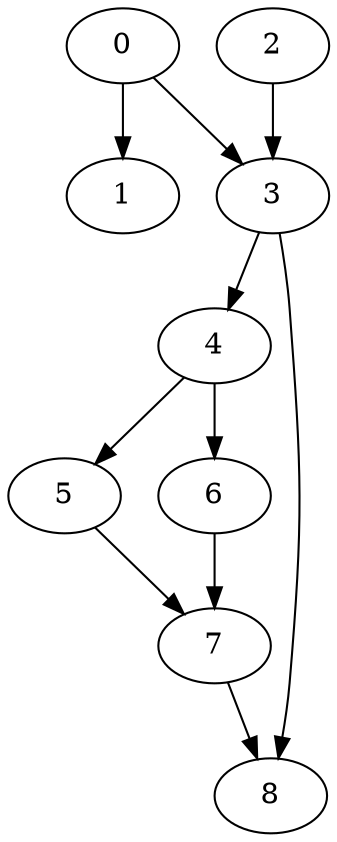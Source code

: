 digraph {
	0
	1
	2
	3
	4
	5
	6
	7
	8
	4 -> 6
	5 -> 7
	6 -> 7
	0 -> 3
	2 -> 3
	4 -> 5
	7 -> 8
	3 -> 8
	0 -> 1
	3 -> 4
}
